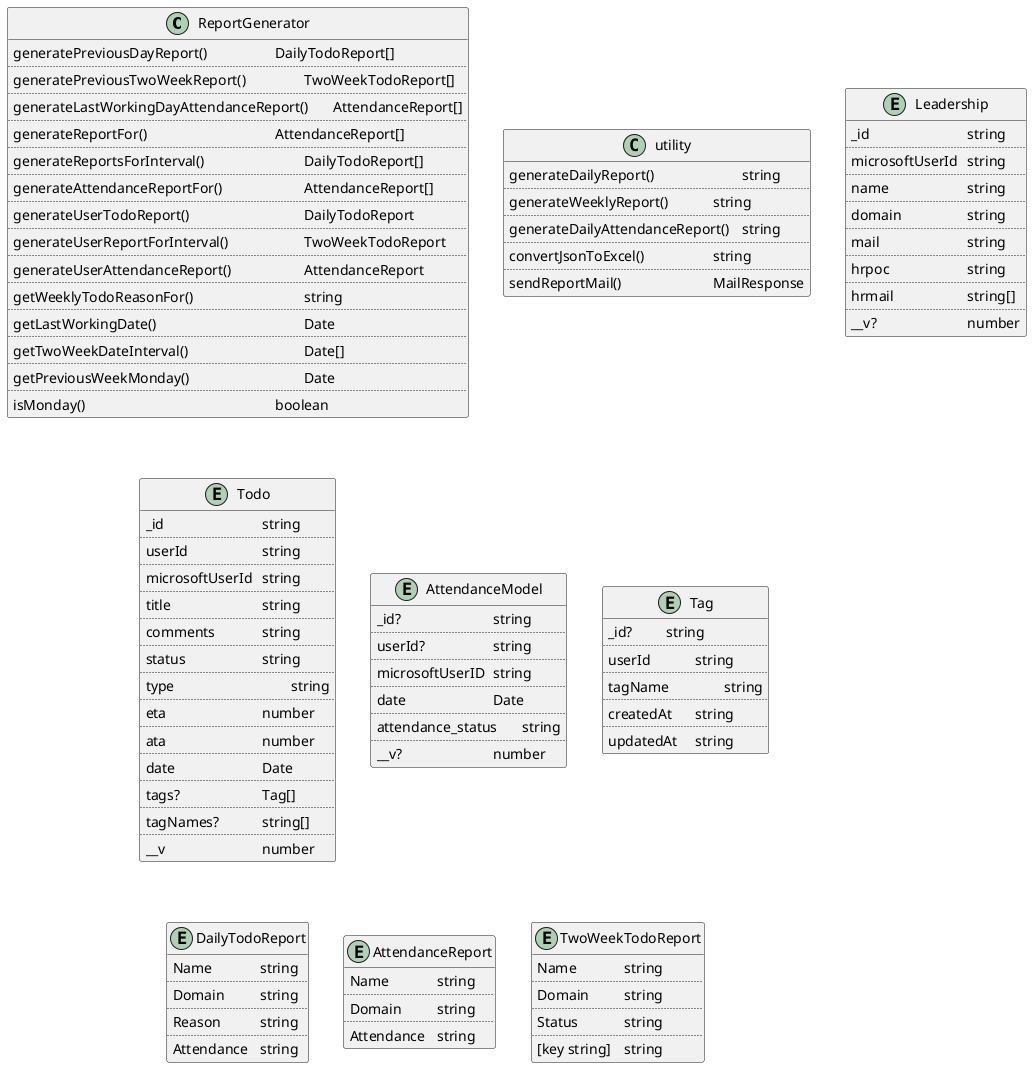 @startuml Report Service

class  ReportGenerator {
  generatePreviousDayReport()  \t\t\tDailyTodoReport[]
  ..
  generatePreviousTwoWeekReport()   \t\tTwoWeekTodoReport[]
  ..
  generateLastWorkingDayAttendanceReport() \tAttendanceReport[]
  ..
  generateReportFor()  \t\t\t\t\tAttendanceReport[]
  ..
  generateReportsForInterval() \t\t\t\tDailyTodoReport[]
  ..
  generateAttendanceReportFor() \t\t\tAttendanceReport[]
  ..
  generateUserTodoReport() \t\t\t\tDailyTodoReport
  ..
  generateUserReportForInterval() \t\t\tTwoWeekTodoReport
  ..
  generateUserAttendanceReport() \t\t\tAttendanceReport
  ..
  getWeeklyTodoReasonFor() \t\t\t\tstring
  ..
  getLastWorkingDate() \t\t\t\t\tDate
  ..
  getTwoWeekDateInterval() \t\t\t\tDate[]
  ..
  getPreviousWeekMonday() \t\t\t\tDate
  ..
  isMonday()  \t\t\t\t\t\t\tboolean
}

class  utility {
  generateDailyReport()  \t\t\tstring
  ..
  generateWeeklyReport() \t\tstring
  ..
  generateDailyAttendanceReport() \tstring
  ..
  convertJsonToExcel()  \t\t\tstring
  ..
  sendReportMail() \t\t\t\tMailResponse
}

entity Leadership {
  _id \t\t\t\tstring
  ..
  microsoftUserId \tstring
  ..
  name \t\t\tstring
  ..
  domain \t\t\tstring
  ..
  mail \t\t\tstring
  ..
  hrpoc \t\t\tstring
  ..
  hrmail \t\t\tstring[]
  ..
  __v? \t\t\tnumber
}

entity Todo {
  _id \t\t\t\tstring
  ..
  userId \t\t\tstring
  ..
  microsoftUserId \tstring
  ..
  title \t\t\t\tstring
  ..
  comments \t\tstring
  ..
  status \t\t\tstring
  ..
  type \t\t\t\tstring
  ..
  eta \t\t\t\tnumber
  ..
  ata \t\t\t\tnumber
  ..
  date \t\t\tDate
  ..
  tags? \t\t\tTag[]
  ..
  tagNames? \t\tstring[]
  ..
  __v \t\t\t\tnumber
}

entity AttendanceModel {
  _id? \t\t\t\tstring
  ..
  userId? \t\t\tstring
  ..
  microsoftUserID \tstring
  ..
  date \t\t\tDate
  ..
  attendance_status \tstring
  ..
  __v? \t\t\tnumber
}

entity Tag {
  _id? \t\tstring
  ..
  userId \t\tstring
  ..
  tagName \t\tstring
  ..
  createdAt \tstring
  ..
  updatedAt \tstring
}


entity DailyTodoReport {
  Name \t\tstring
  ..
  Domain \t\tstring
  ..
  Reason \t\tstring
  ..
  Attendance \tstring
}

entity AttendanceReport {
  Name \t\tstring
  ..
  Domain\t\tstring
  ..
  Attendance \tstring
}

entity TwoWeekTodoReport {
  Name \t\tstring
  ..
  Domain \t\tstring
  ..
  Status \t\tstring
  ..
  [key string] \tstring
}

@enduml